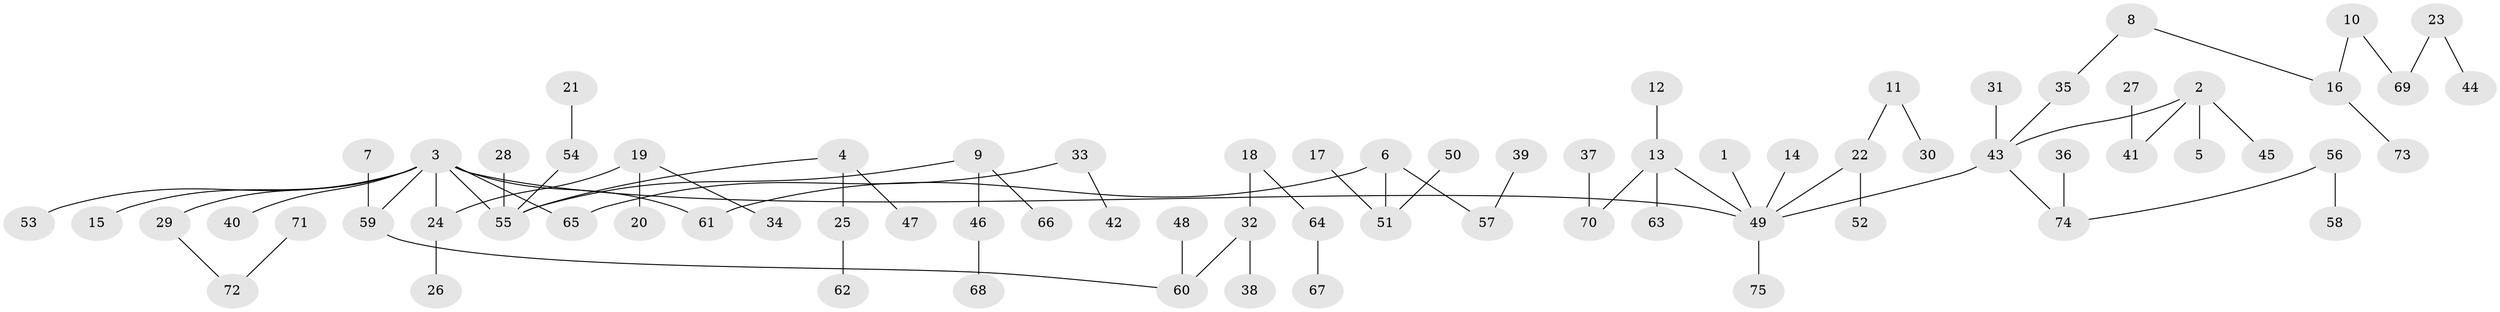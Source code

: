 // original degree distribution, {9: 0.006711409395973154, 8: 0.006711409395973154, 4: 0.06711409395973154, 6: 0.013422818791946308, 5: 0.026845637583892617, 1: 0.5033557046979866, 2: 0.24161073825503357, 3: 0.1342281879194631}
// Generated by graph-tools (version 1.1) at 2025/37/03/04/25 23:37:25]
// undirected, 75 vertices, 74 edges
graph export_dot {
  node [color=gray90,style=filled];
  1;
  2;
  3;
  4;
  5;
  6;
  7;
  8;
  9;
  10;
  11;
  12;
  13;
  14;
  15;
  16;
  17;
  18;
  19;
  20;
  21;
  22;
  23;
  24;
  25;
  26;
  27;
  28;
  29;
  30;
  31;
  32;
  33;
  34;
  35;
  36;
  37;
  38;
  39;
  40;
  41;
  42;
  43;
  44;
  45;
  46;
  47;
  48;
  49;
  50;
  51;
  52;
  53;
  54;
  55;
  56;
  57;
  58;
  59;
  60;
  61;
  62;
  63;
  64;
  65;
  66;
  67;
  68;
  69;
  70;
  71;
  72;
  73;
  74;
  75;
  1 -- 49 [weight=1.0];
  2 -- 5 [weight=1.0];
  2 -- 41 [weight=1.0];
  2 -- 43 [weight=1.0];
  2 -- 45 [weight=1.0];
  3 -- 15 [weight=1.0];
  3 -- 24 [weight=1.0];
  3 -- 29 [weight=1.0];
  3 -- 40 [weight=1.0];
  3 -- 49 [weight=1.0];
  3 -- 53 [weight=1.0];
  3 -- 55 [weight=1.0];
  3 -- 59 [weight=1.0];
  3 -- 61 [weight=1.0];
  3 -- 65 [weight=1.0];
  4 -- 25 [weight=1.0];
  4 -- 47 [weight=1.0];
  4 -- 55 [weight=1.0];
  6 -- 51 [weight=1.0];
  6 -- 57 [weight=1.0];
  6 -- 61 [weight=1.0];
  7 -- 59 [weight=1.0];
  8 -- 16 [weight=1.0];
  8 -- 35 [weight=1.0];
  9 -- 46 [weight=1.0];
  9 -- 55 [weight=1.0];
  9 -- 66 [weight=1.0];
  10 -- 16 [weight=1.0];
  10 -- 69 [weight=1.0];
  11 -- 22 [weight=1.0];
  11 -- 30 [weight=1.0];
  12 -- 13 [weight=1.0];
  13 -- 49 [weight=1.0];
  13 -- 63 [weight=1.0];
  13 -- 70 [weight=1.0];
  14 -- 49 [weight=1.0];
  16 -- 73 [weight=1.0];
  17 -- 51 [weight=1.0];
  18 -- 32 [weight=1.0];
  18 -- 64 [weight=1.0];
  19 -- 20 [weight=1.0];
  19 -- 24 [weight=1.0];
  19 -- 34 [weight=1.0];
  21 -- 54 [weight=1.0];
  22 -- 49 [weight=1.0];
  22 -- 52 [weight=1.0];
  23 -- 44 [weight=1.0];
  23 -- 69 [weight=1.0];
  24 -- 26 [weight=1.0];
  25 -- 62 [weight=1.0];
  27 -- 41 [weight=1.0];
  28 -- 55 [weight=1.0];
  29 -- 72 [weight=1.0];
  31 -- 43 [weight=1.0];
  32 -- 38 [weight=1.0];
  32 -- 60 [weight=1.0];
  33 -- 42 [weight=1.0];
  33 -- 65 [weight=1.0];
  35 -- 43 [weight=1.0];
  36 -- 74 [weight=1.0];
  37 -- 70 [weight=1.0];
  39 -- 57 [weight=1.0];
  43 -- 49 [weight=1.0];
  43 -- 74 [weight=1.0];
  46 -- 68 [weight=1.0];
  48 -- 60 [weight=1.0];
  49 -- 75 [weight=1.0];
  50 -- 51 [weight=1.0];
  54 -- 55 [weight=1.0];
  56 -- 58 [weight=1.0];
  56 -- 74 [weight=1.0];
  59 -- 60 [weight=1.0];
  64 -- 67 [weight=1.0];
  71 -- 72 [weight=1.0];
}
